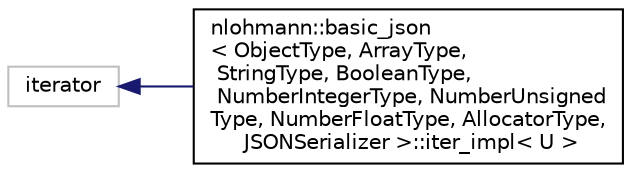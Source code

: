digraph "Graphical Class Hierarchy"
{
  edge [fontname="Helvetica",fontsize="10",labelfontname="Helvetica",labelfontsize="10"];
  node [fontname="Helvetica",fontsize="10",shape=record];
  rankdir="LR";
  Node18 [label="iterator",height=0.2,width=0.4,color="grey75", fillcolor="white", style="filled"];
  Node18 -> Node0 [dir="back",color="midnightblue",fontsize="10",style="solid",fontname="Helvetica"];
  Node0 [label="nlohmann::basic_json\l\< ObjectType, ArrayType,\l StringType, BooleanType,\l NumberIntegerType, NumberUnsigned\lType, NumberFloatType, AllocatorType,\l JSONSerializer \>::iter_impl\< U \>",height=0.2,width=0.4,color="black", fillcolor="white", style="filled",URL="$classnlohmann_1_1basic__json_1_1iter__impl.html",tooltip="a template for a random access iterator for the basic_json class "];
}
